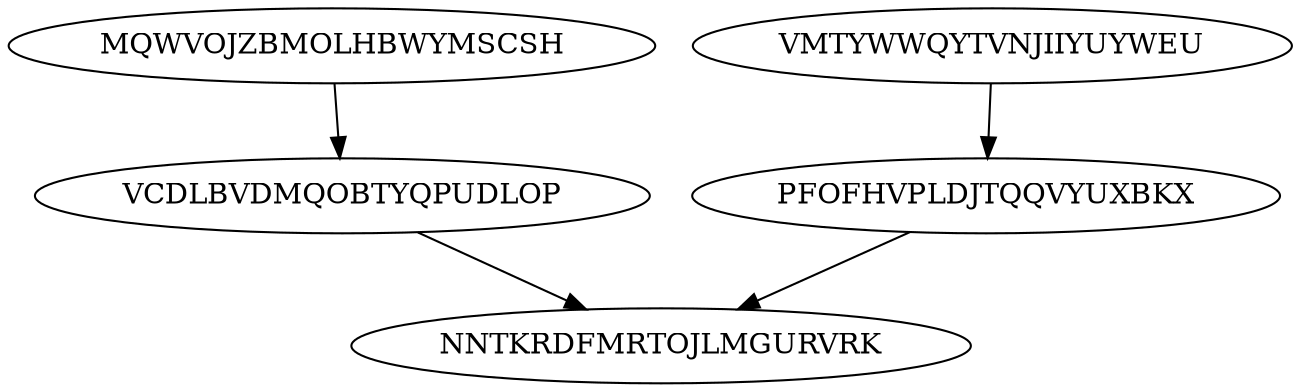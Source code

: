 digraph "N5M4" {
	MQWVOJZBMOLHBWYMSCSH			[Weight=18, Start=0, Processor=1];
	VMTYWWQYTVNJIIYUYWEU			[Weight=14, Start=0, Processor=2];
	PFOFHVPLDJTQQVYUXBKX			[Weight=18, Start=14, Processor=2];
	VCDLBVDMQOBTYQPUDLOP			[Weight=18, Start=18, Processor=1];
	NNTKRDFMRTOJLMGURVRK			[Weight=12, Start=46, Processor=1];
	PFOFHVPLDJTQQVYUXBKX -> NNTKRDFMRTOJLMGURVRK		[Weight=14];
	VCDLBVDMQOBTYQPUDLOP -> NNTKRDFMRTOJLMGURVRK		[Weight=14];
	MQWVOJZBMOLHBWYMSCSH -> VCDLBVDMQOBTYQPUDLOP		[Weight=11];
	VMTYWWQYTVNJIIYUYWEU -> PFOFHVPLDJTQQVYUXBKX		[Weight=20];
}
